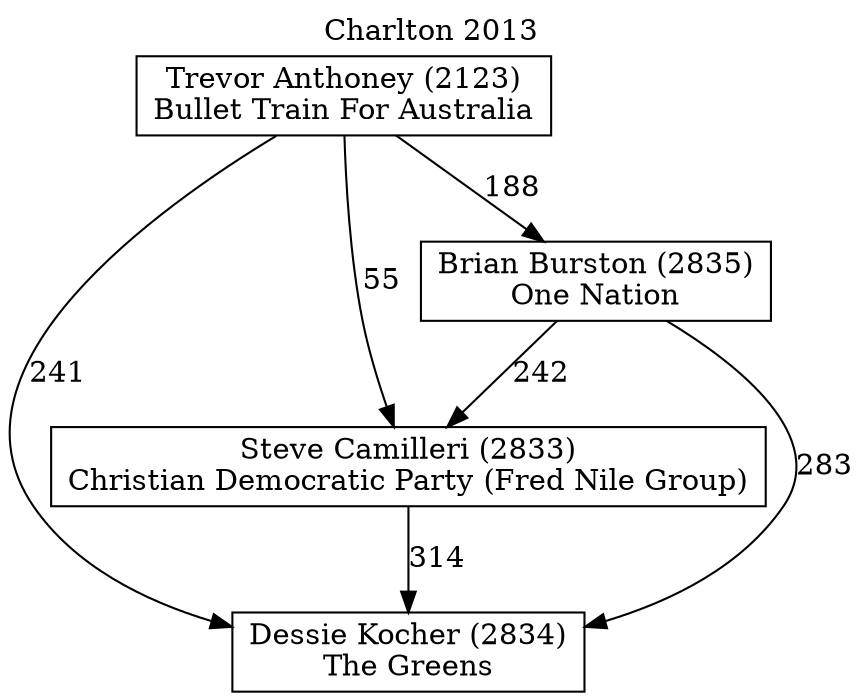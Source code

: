 // House preference flow
digraph "Dessie Kocher (2834)_Charlton_2013" {
	graph [label="Charlton 2013" labelloc=t mclimit=10]
	node [shape=box]
	"Dessie Kocher (2834)" [label="Dessie Kocher (2834)
The Greens"]
	"Steve Camilleri (2833)" [label="Steve Camilleri (2833)
Christian Democratic Party (Fred Nile Group)"]
	"Brian Burston (2835)" [label="Brian Burston (2835)
One Nation"]
	"Trevor Anthoney (2123)" [label="Trevor Anthoney (2123)
Bullet Train For Australia"]
	"Dessie Kocher (2834)" [label="Dessie Kocher (2834)
The Greens"]
	"Brian Burston (2835)" [label="Brian Burston (2835)
One Nation"]
	"Trevor Anthoney (2123)" [label="Trevor Anthoney (2123)
Bullet Train For Australia"]
	"Dessie Kocher (2834)" [label="Dessie Kocher (2834)
The Greens"]
	"Trevor Anthoney (2123)" [label="Trevor Anthoney (2123)
Bullet Train For Australia"]
	"Trevor Anthoney (2123)" [label="Trevor Anthoney (2123)
Bullet Train For Australia"]
	"Brian Burston (2835)" [label="Brian Burston (2835)
One Nation"]
	"Trevor Anthoney (2123)" [label="Trevor Anthoney (2123)
Bullet Train For Australia"]
	"Trevor Anthoney (2123)" [label="Trevor Anthoney (2123)
Bullet Train For Australia"]
	"Steve Camilleri (2833)" [label="Steve Camilleri (2833)
Christian Democratic Party (Fred Nile Group)"]
	"Brian Burston (2835)" [label="Brian Burston (2835)
One Nation"]
	"Trevor Anthoney (2123)" [label="Trevor Anthoney (2123)
Bullet Train For Australia"]
	"Steve Camilleri (2833)" [label="Steve Camilleri (2833)
Christian Democratic Party (Fred Nile Group)"]
	"Trevor Anthoney (2123)" [label="Trevor Anthoney (2123)
Bullet Train For Australia"]
	"Trevor Anthoney (2123)" [label="Trevor Anthoney (2123)
Bullet Train For Australia"]
	"Brian Burston (2835)" [label="Brian Burston (2835)
One Nation"]
	"Trevor Anthoney (2123)" [label="Trevor Anthoney (2123)
Bullet Train For Australia"]
	"Trevor Anthoney (2123)" [label="Trevor Anthoney (2123)
Bullet Train For Australia"]
	"Steve Camilleri (2833)" -> "Dessie Kocher (2834)" [label=314]
	"Brian Burston (2835)" -> "Steve Camilleri (2833)" [label=242]
	"Trevor Anthoney (2123)" -> "Brian Burston (2835)" [label=188]
	"Brian Burston (2835)" -> "Dessie Kocher (2834)" [label=283]
	"Trevor Anthoney (2123)" -> "Dessie Kocher (2834)" [label=241]
	"Trevor Anthoney (2123)" -> "Steve Camilleri (2833)" [label=55]
}
